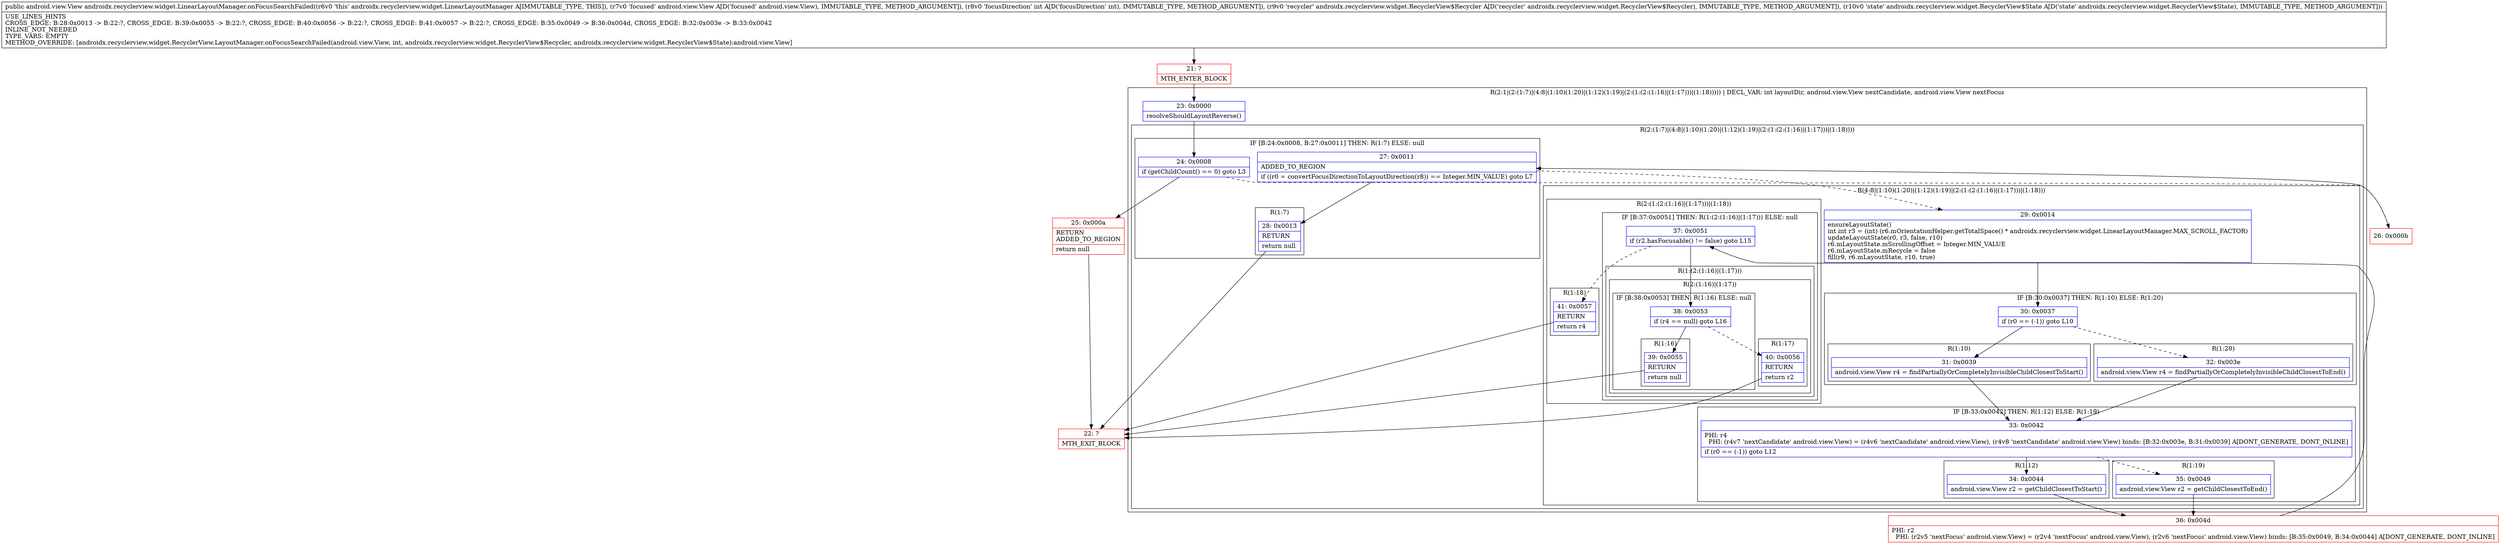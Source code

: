 digraph "CFG forandroidx.recyclerview.widget.LinearLayoutManager.onFocusSearchFailed(Landroid\/view\/View;ILandroidx\/recyclerview\/widget\/RecyclerView$Recycler;Landroidx\/recyclerview\/widget\/RecyclerView$State;)Landroid\/view\/View;" {
subgraph cluster_Region_1772151305 {
label = "R(2:1|(2:(1:7)|(4:8|(1:10)(1:20)|(1:12)(1:19)|(2:(1:(2:(1:16)|(1:17)))|(1:18))))) | DECL_VAR: int layoutDir, android.view.View nextCandidate, android.view.View nextFocus\l";
node [shape=record,color=blue];
Node_23 [shape=record,label="{23\:\ 0x0000|resolveShouldLayoutReverse()\l}"];
subgraph cluster_Region_1416687022 {
label = "R(2:(1:7)|(4:8|(1:10)(1:20)|(1:12)(1:19)|(2:(1:(2:(1:16)|(1:17)))|(1:18))))";
node [shape=record,color=blue];
subgraph cluster_IfRegion_68961616 {
label = "IF [B:24:0x0008, B:27:0x0011] THEN: R(1:7) ELSE: null";
node [shape=record,color=blue];
Node_24 [shape=record,label="{24\:\ 0x0008|if (getChildCount() == 0) goto L3\l}"];
Node_27 [shape=record,label="{27\:\ 0x0011|ADDED_TO_REGION\l|if ((r0 = convertFocusDirectionToLayoutDirection(r8)) == Integer.MIN_VALUE) goto L7\l}"];
subgraph cluster_Region_1324371097 {
label = "R(1:7)";
node [shape=record,color=blue];
Node_28 [shape=record,label="{28\:\ 0x0013|RETURN\l|return null\l}"];
}
}
subgraph cluster_Region_345868753 {
label = "R(4:8|(1:10)(1:20)|(1:12)(1:19)|(2:(1:(2:(1:16)|(1:17)))|(1:18)))";
node [shape=record,color=blue];
Node_29 [shape=record,label="{29\:\ 0x0014|ensureLayoutState()\lint int r3 = (int) (r6.mOrientationHelper.getTotalSpace() * androidx.recyclerview.widget.LinearLayoutManager.MAX_SCROLL_FACTOR)\lupdateLayoutState(r0, r3, false, r10)\lr6.mLayoutState.mScrollingOffset = Integer.MIN_VALUE\lr6.mLayoutState.mRecycle = false\lfill(r9, r6.mLayoutState, r10, true)\l}"];
subgraph cluster_IfRegion_548298724 {
label = "IF [B:30:0x0037] THEN: R(1:10) ELSE: R(1:20)";
node [shape=record,color=blue];
Node_30 [shape=record,label="{30\:\ 0x0037|if (r0 == (\-1)) goto L10\l}"];
subgraph cluster_Region_694593708 {
label = "R(1:10)";
node [shape=record,color=blue];
Node_31 [shape=record,label="{31\:\ 0x0039|android.view.View r4 = findPartiallyOrCompletelyInvisibleChildClosestToStart()\l}"];
}
subgraph cluster_Region_1459447915 {
label = "R(1:20)";
node [shape=record,color=blue];
Node_32 [shape=record,label="{32\:\ 0x003e|android.view.View r4 = findPartiallyOrCompletelyInvisibleChildClosestToEnd()\l}"];
}
}
subgraph cluster_IfRegion_1935723458 {
label = "IF [B:33:0x0042] THEN: R(1:12) ELSE: R(1:19)";
node [shape=record,color=blue];
Node_33 [shape=record,label="{33\:\ 0x0042|PHI: r4 \l  PHI: (r4v7 'nextCandidate' android.view.View) = (r4v6 'nextCandidate' android.view.View), (r4v8 'nextCandidate' android.view.View) binds: [B:32:0x003e, B:31:0x0039] A[DONT_GENERATE, DONT_INLINE]\l|if (r0 == (\-1)) goto L12\l}"];
subgraph cluster_Region_1431148705 {
label = "R(1:12)";
node [shape=record,color=blue];
Node_34 [shape=record,label="{34\:\ 0x0044|android.view.View r2 = getChildClosestToStart()\l}"];
}
subgraph cluster_Region_761683933 {
label = "R(1:19)";
node [shape=record,color=blue];
Node_35 [shape=record,label="{35\:\ 0x0049|android.view.View r2 = getChildClosestToEnd()\l}"];
}
}
subgraph cluster_Region_363869755 {
label = "R(2:(1:(2:(1:16)|(1:17)))|(1:18))";
node [shape=record,color=blue];
subgraph cluster_IfRegion_1508390032 {
label = "IF [B:37:0x0051] THEN: R(1:(2:(1:16)|(1:17))) ELSE: null";
node [shape=record,color=blue];
Node_37 [shape=record,label="{37\:\ 0x0051|if (r2.hasFocusable() != false) goto L15\l}"];
subgraph cluster_Region_191566134 {
label = "R(1:(2:(1:16)|(1:17)))";
node [shape=record,color=blue];
subgraph cluster_Region_2116085058 {
label = "R(2:(1:16)|(1:17))";
node [shape=record,color=blue];
subgraph cluster_IfRegion_1781863763 {
label = "IF [B:38:0x0053] THEN: R(1:16) ELSE: null";
node [shape=record,color=blue];
Node_38 [shape=record,label="{38\:\ 0x0053|if (r4 == null) goto L16\l}"];
subgraph cluster_Region_1919021105 {
label = "R(1:16)";
node [shape=record,color=blue];
Node_39 [shape=record,label="{39\:\ 0x0055|RETURN\l|return null\l}"];
}
}
subgraph cluster_Region_558935530 {
label = "R(1:17)";
node [shape=record,color=blue];
Node_40 [shape=record,label="{40\:\ 0x0056|RETURN\l|return r2\l}"];
}
}
}
}
subgraph cluster_Region_1487099511 {
label = "R(1:18)";
node [shape=record,color=blue];
Node_41 [shape=record,label="{41\:\ 0x0057|RETURN\l|return r4\l}"];
}
}
}
}
}
Node_21 [shape=record,color=red,label="{21\:\ ?|MTH_ENTER_BLOCK\l}"];
Node_25 [shape=record,color=red,label="{25\:\ 0x000a|RETURN\lADDED_TO_REGION\l|return null\l}"];
Node_22 [shape=record,color=red,label="{22\:\ ?|MTH_EXIT_BLOCK\l}"];
Node_26 [shape=record,color=red,label="{26\:\ 0x000b}"];
Node_36 [shape=record,color=red,label="{36\:\ 0x004d|PHI: r2 \l  PHI: (r2v5 'nextFocus' android.view.View) = (r2v4 'nextFocus' android.view.View), (r2v6 'nextFocus' android.view.View) binds: [B:35:0x0049, B:34:0x0044] A[DONT_GENERATE, DONT_INLINE]\l}"];
MethodNode[shape=record,label="{public android.view.View androidx.recyclerview.widget.LinearLayoutManager.onFocusSearchFailed((r6v0 'this' androidx.recyclerview.widget.LinearLayoutManager A[IMMUTABLE_TYPE, THIS]), (r7v0 'focused' android.view.View A[D('focused' android.view.View), IMMUTABLE_TYPE, METHOD_ARGUMENT]), (r8v0 'focusDirection' int A[D('focusDirection' int), IMMUTABLE_TYPE, METHOD_ARGUMENT]), (r9v0 'recycler' androidx.recyclerview.widget.RecyclerView$Recycler A[D('recycler' androidx.recyclerview.widget.RecyclerView$Recycler), IMMUTABLE_TYPE, METHOD_ARGUMENT]), (r10v0 'state' androidx.recyclerview.widget.RecyclerView$State A[D('state' androidx.recyclerview.widget.RecyclerView$State), IMMUTABLE_TYPE, METHOD_ARGUMENT]))  | USE_LINES_HINTS\lCROSS_EDGE: B:28:0x0013 \-\> B:22:?, CROSS_EDGE: B:39:0x0055 \-\> B:22:?, CROSS_EDGE: B:40:0x0056 \-\> B:22:?, CROSS_EDGE: B:41:0x0057 \-\> B:22:?, CROSS_EDGE: B:35:0x0049 \-\> B:36:0x004d, CROSS_EDGE: B:32:0x003e \-\> B:33:0x0042\lINLINE_NOT_NEEDED\lTYPE_VARS: EMPTY\lMETHOD_OVERRIDE: [androidx.recyclerview.widget.RecyclerView.LayoutManager.onFocusSearchFailed(android.view.View, int, androidx.recyclerview.widget.RecyclerView$Recycler, androidx.recyclerview.widget.RecyclerView$State):android.view.View]\l}"];
MethodNode -> Node_21;Node_23 -> Node_24;
Node_24 -> Node_25;
Node_24 -> Node_26[style=dashed];
Node_27 -> Node_28;
Node_27 -> Node_29[style=dashed];
Node_28 -> Node_22;
Node_29 -> Node_30;
Node_30 -> Node_31;
Node_30 -> Node_32[style=dashed];
Node_31 -> Node_33;
Node_32 -> Node_33;
Node_33 -> Node_34;
Node_33 -> Node_35[style=dashed];
Node_34 -> Node_36;
Node_35 -> Node_36;
Node_37 -> Node_38;
Node_37 -> Node_41[style=dashed];
Node_38 -> Node_39;
Node_38 -> Node_40[style=dashed];
Node_39 -> Node_22;
Node_40 -> Node_22;
Node_41 -> Node_22;
Node_21 -> Node_23;
Node_25 -> Node_22;
Node_26 -> Node_27;
Node_36 -> Node_37;
}

